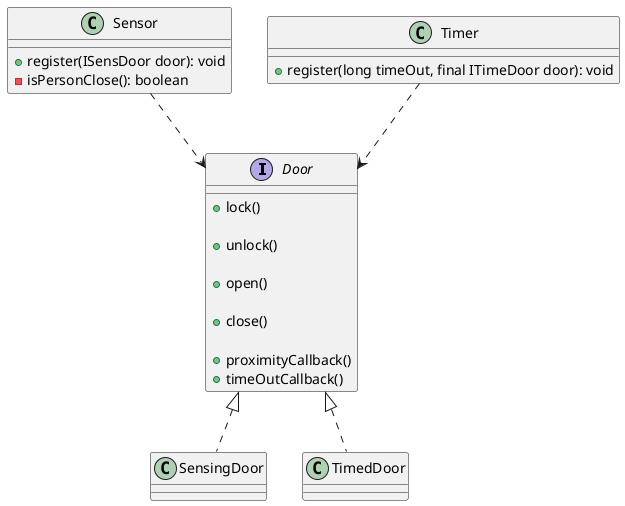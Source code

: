 @startuml

interface Door {
    +lock()

    +unlock()

    +open()

    +close()

    +proximityCallback()
    +timeOutCallback()
}

class SensingDoor implements Door {
 
}
class TimedDoor implements Door  {

}

class Sensor {
    + register(ISensDoor door): void
    - isPersonClose(): boolean

}

class Timer {
    + register(long timeOut, final ITimeDoor door): void
}

Sensor ..> Door
Timer ..> Door


@enduml